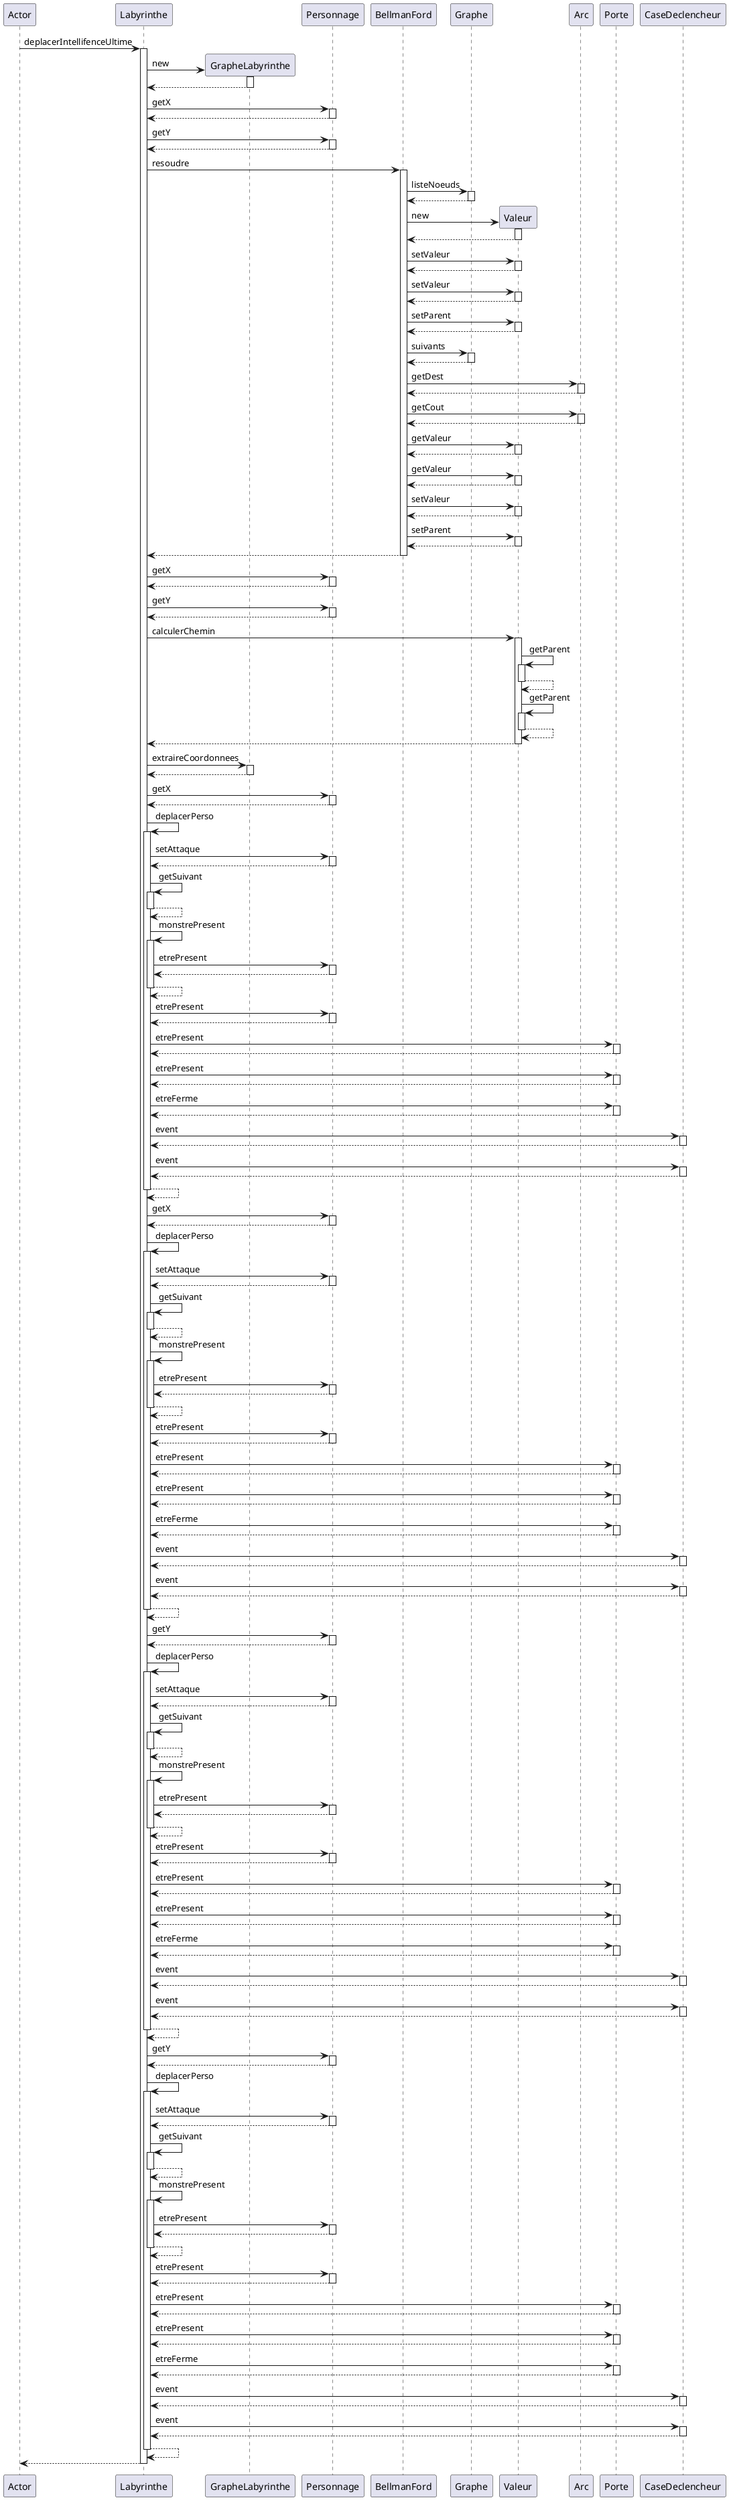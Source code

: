@startuml
participant Actor
Actor -> Labyrinthe : deplacerIntellifenceUltime
activate Labyrinthe
create GrapheLabyrinthe
Labyrinthe -> GrapheLabyrinthe : new
activate GrapheLabyrinthe
GrapheLabyrinthe --> Labyrinthe
deactivate GrapheLabyrinthe
Labyrinthe -> Personnage : getX
activate Personnage
Personnage --> Labyrinthe
deactivate Personnage
Labyrinthe -> Personnage : getY
activate Personnage
Personnage --> Labyrinthe
deactivate Personnage
Labyrinthe -> BellmanFord : resoudre
activate BellmanFord
BellmanFord -> Graphe : listeNoeuds
activate Graphe
Graphe --> BellmanFord
deactivate Graphe
create Valeur
BellmanFord -> Valeur : new
activate Valeur
Valeur --> BellmanFord
deactivate Valeur
BellmanFord -> Valeur : setValeur
activate Valeur
Valeur --> BellmanFord
deactivate Valeur
BellmanFord -> Valeur : setValeur
activate Valeur
Valeur --> BellmanFord
deactivate Valeur
BellmanFord -> Valeur : setParent
activate Valeur
Valeur --> BellmanFord
deactivate Valeur
BellmanFord -> Graphe : suivants
activate Graphe
Graphe --> BellmanFord
deactivate Graphe
BellmanFord -> Arc : getDest
activate Arc
Arc --> BellmanFord
deactivate Arc
BellmanFord -> Arc : getCout
activate Arc
Arc --> BellmanFord
deactivate Arc
BellmanFord -> Valeur : getValeur
activate Valeur
Valeur --> BellmanFord
deactivate Valeur
BellmanFord -> Valeur : getValeur
activate Valeur
Valeur --> BellmanFord
deactivate Valeur
BellmanFord -> Valeur : setValeur
activate Valeur
Valeur --> BellmanFord
deactivate Valeur
BellmanFord -> Valeur : setParent
activate Valeur
Valeur --> BellmanFord
deactivate Valeur
BellmanFord --> Labyrinthe
deactivate BellmanFord
Labyrinthe -> Personnage : getX
activate Personnage
Personnage --> Labyrinthe
deactivate Personnage
Labyrinthe -> Personnage : getY
activate Personnage
Personnage --> Labyrinthe
deactivate Personnage
Labyrinthe -> Valeur : calculerChemin
activate Valeur
Valeur -> Valeur : getParent
activate Valeur
Valeur --> Valeur
deactivate Valeur
Valeur -> Valeur : getParent
activate Valeur
Valeur --> Valeur
deactivate Valeur
Valeur --> Labyrinthe
deactivate Valeur
Labyrinthe -> GrapheLabyrinthe : extraireCoordonnees
activate GrapheLabyrinthe
GrapheLabyrinthe --> Labyrinthe
deactivate GrapheLabyrinthe
Labyrinthe -> Personnage : getX
activate Personnage
Personnage --> Labyrinthe
deactivate Personnage
Labyrinthe -> Labyrinthe : deplacerPerso
activate Labyrinthe
Labyrinthe -> Personnage : setAttaque
activate Personnage
Personnage --> Labyrinthe
deactivate Personnage
Labyrinthe -> Labyrinthe : getSuivant
activate Labyrinthe
Labyrinthe --> Labyrinthe
deactivate Labyrinthe
Labyrinthe -> Labyrinthe : monstrePresent
activate Labyrinthe
Labyrinthe -> Personnage : etrePresent
activate Personnage
Personnage --> Labyrinthe
deactivate Personnage
Labyrinthe --> Labyrinthe
deactivate Labyrinthe
Labyrinthe -> Personnage : etrePresent
activate Personnage
Personnage --> Labyrinthe
deactivate Personnage
Labyrinthe -> Porte : etrePresent
activate Porte
Porte --> Labyrinthe
deactivate Porte
Labyrinthe -> Porte : etrePresent
activate Porte
Porte --> Labyrinthe
deactivate Porte
Labyrinthe -> Porte : etreFerme
activate Porte
Porte --> Labyrinthe
deactivate Porte
Labyrinthe -> CaseDeclencheur : event
activate CaseDeclencheur
CaseDeclencheur --> Labyrinthe
deactivate CaseDeclencheur
Labyrinthe -> CaseDeclencheur : event
activate CaseDeclencheur
CaseDeclencheur --> Labyrinthe
deactivate CaseDeclencheur
Labyrinthe --> Labyrinthe
deactivate Labyrinthe
Labyrinthe -> Personnage : getX
activate Personnage
Personnage --> Labyrinthe
deactivate Personnage
Labyrinthe -> Labyrinthe : deplacerPerso
activate Labyrinthe
Labyrinthe -> Personnage : setAttaque
activate Personnage
Personnage --> Labyrinthe
deactivate Personnage
Labyrinthe -> Labyrinthe : getSuivant
activate Labyrinthe
Labyrinthe --> Labyrinthe
deactivate Labyrinthe
Labyrinthe -> Labyrinthe : monstrePresent
activate Labyrinthe
Labyrinthe -> Personnage : etrePresent
activate Personnage
Personnage --> Labyrinthe
deactivate Personnage
Labyrinthe --> Labyrinthe
deactivate Labyrinthe
Labyrinthe -> Personnage : etrePresent
activate Personnage
Personnage --> Labyrinthe
deactivate Personnage
Labyrinthe -> Porte : etrePresent
activate Porte
Porte --> Labyrinthe
deactivate Porte
Labyrinthe -> Porte : etrePresent
activate Porte
Porte --> Labyrinthe
deactivate Porte
Labyrinthe -> Porte : etreFerme
activate Porte
Porte --> Labyrinthe
deactivate Porte
Labyrinthe -> CaseDeclencheur : event
activate CaseDeclencheur
CaseDeclencheur --> Labyrinthe
deactivate CaseDeclencheur
Labyrinthe -> CaseDeclencheur : event
activate CaseDeclencheur
CaseDeclencheur --> Labyrinthe
deactivate CaseDeclencheur
Labyrinthe --> Labyrinthe
deactivate Labyrinthe
Labyrinthe -> Personnage : getY
activate Personnage
Personnage --> Labyrinthe
deactivate Personnage
Labyrinthe -> Labyrinthe : deplacerPerso
activate Labyrinthe
Labyrinthe -> Personnage : setAttaque
activate Personnage
Personnage --> Labyrinthe
deactivate Personnage
Labyrinthe -> Labyrinthe : getSuivant
activate Labyrinthe
Labyrinthe --> Labyrinthe
deactivate Labyrinthe
Labyrinthe -> Labyrinthe : monstrePresent
activate Labyrinthe
Labyrinthe -> Personnage : etrePresent
activate Personnage
Personnage --> Labyrinthe
deactivate Personnage
Labyrinthe --> Labyrinthe
deactivate Labyrinthe
Labyrinthe -> Personnage : etrePresent
activate Personnage
Personnage --> Labyrinthe
deactivate Personnage
Labyrinthe -> Porte : etrePresent
activate Porte
Porte --> Labyrinthe
deactivate Porte
Labyrinthe -> Porte : etrePresent
activate Porte
Porte --> Labyrinthe
deactivate Porte
Labyrinthe -> Porte : etreFerme
activate Porte
Porte --> Labyrinthe
deactivate Porte
Labyrinthe -> CaseDeclencheur : event
activate CaseDeclencheur
CaseDeclencheur --> Labyrinthe
deactivate CaseDeclencheur
Labyrinthe -> CaseDeclencheur : event
activate CaseDeclencheur
CaseDeclencheur --> Labyrinthe
deactivate CaseDeclencheur
Labyrinthe --> Labyrinthe
deactivate Labyrinthe
Labyrinthe -> Personnage : getY
activate Personnage
Personnage --> Labyrinthe
deactivate Personnage
Labyrinthe -> Labyrinthe : deplacerPerso
activate Labyrinthe
Labyrinthe -> Personnage : setAttaque
activate Personnage
Personnage --> Labyrinthe
deactivate Personnage
Labyrinthe -> Labyrinthe : getSuivant
activate Labyrinthe
Labyrinthe --> Labyrinthe
deactivate Labyrinthe
Labyrinthe -> Labyrinthe : monstrePresent
activate Labyrinthe
Labyrinthe -> Personnage : etrePresent
activate Personnage
Personnage --> Labyrinthe
deactivate Personnage
Labyrinthe --> Labyrinthe
deactivate Labyrinthe
Labyrinthe -> Personnage : etrePresent
activate Personnage
Personnage --> Labyrinthe
deactivate Personnage
Labyrinthe -> Porte : etrePresent
activate Porte
Porte --> Labyrinthe
deactivate Porte
Labyrinthe -> Porte : etrePresent
activate Porte
Porte --> Labyrinthe
deactivate Porte
Labyrinthe -> Porte : etreFerme
activate Porte
Porte --> Labyrinthe
deactivate Porte
Labyrinthe -> CaseDeclencheur : event
activate CaseDeclencheur
CaseDeclencheur --> Labyrinthe
deactivate CaseDeclencheur
Labyrinthe -> CaseDeclencheur : event
activate CaseDeclencheur
CaseDeclencheur --> Labyrinthe
deactivate CaseDeclencheur
Labyrinthe --> Labyrinthe
deactivate Labyrinthe
return
@enduml